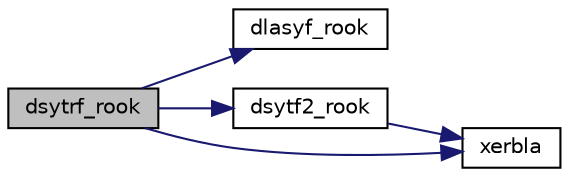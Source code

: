 digraph "dsytrf_rook"
{
 // LATEX_PDF_SIZE
  edge [fontname="Helvetica",fontsize="10",labelfontname="Helvetica",labelfontsize="10"];
  node [fontname="Helvetica",fontsize="10",shape=record];
  rankdir="LR";
  Node1 [label="dsytrf_rook",height=0.2,width=0.4,color="black", fillcolor="grey75", style="filled", fontcolor="black",tooltip="DSYTRF_ROOK"];
  Node1 -> Node2 [color="midnightblue",fontsize="10",style="solid",fontname="Helvetica"];
  Node2 [label="dlasyf_rook",height=0.2,width=0.4,color="black", fillcolor="white", style="filled",URL="$dlasyf__rook_8f.html#a5c894526bb8bb1133706d7697c7a6c81",tooltip="DLASYF_ROOK *> DLASYF_ROOK computes a partial factorization of a real symmetric matrix using the boun..."];
  Node1 -> Node3 [color="midnightblue",fontsize="10",style="solid",fontname="Helvetica"];
  Node3 [label="dsytf2_rook",height=0.2,width=0.4,color="black", fillcolor="white", style="filled",URL="$dsytf2__rook_8f.html#aeb74d011f4a363f05af734377de1c214",tooltip="DSYTF2_ROOK computes the factorization of a real symmetric indefinite matrix using the bounded Bunch-..."];
  Node3 -> Node4 [color="midnightblue",fontsize="10",style="solid",fontname="Helvetica"];
  Node4 [label="xerbla",height=0.2,width=0.4,color="black", fillcolor="white", style="filled",URL="$xerbla_8f.html#a377ee61015baf8dea7770b3a404b1c07",tooltip="XERBLA"];
  Node1 -> Node4 [color="midnightblue",fontsize="10",style="solid",fontname="Helvetica"];
}
